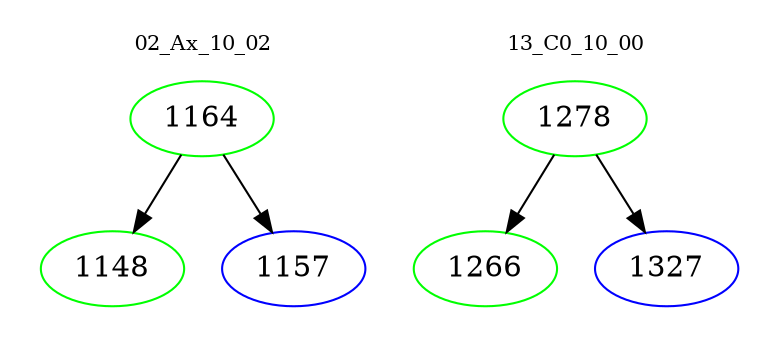 digraph{
subgraph cluster_0 {
color = white
label = "02_Ax_10_02";
fontsize=10;
T0_1164 [label="1164", color="green"]
T0_1164 -> T0_1148 [color="black"]
T0_1148 [label="1148", color="green"]
T0_1164 -> T0_1157 [color="black"]
T0_1157 [label="1157", color="blue"]
}
subgraph cluster_1 {
color = white
label = "13_C0_10_00";
fontsize=10;
T1_1278 [label="1278", color="green"]
T1_1278 -> T1_1266 [color="black"]
T1_1266 [label="1266", color="green"]
T1_1278 -> T1_1327 [color="black"]
T1_1327 [label="1327", color="blue"]
}
}
